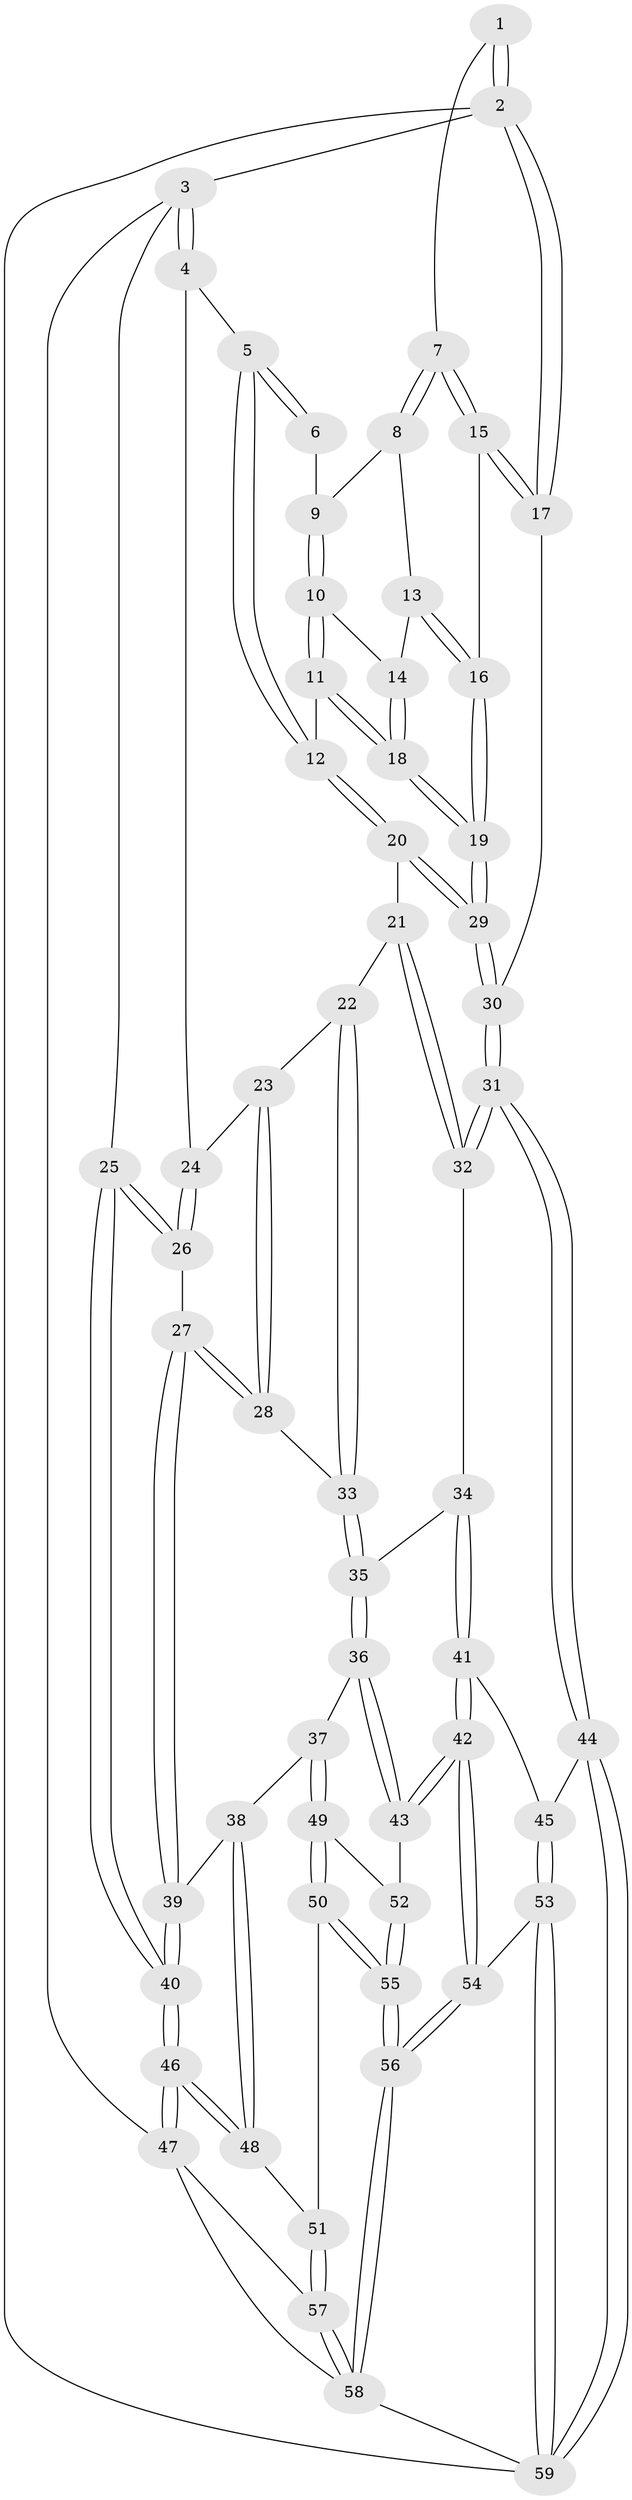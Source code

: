 // coarse degree distribution, {4: 0.65, 3: 0.25, 5: 0.05, 2: 0.05}
// Generated by graph-tools (version 1.1) at 2025/38/03/04/25 23:38:26]
// undirected, 59 vertices, 144 edges
graph export_dot {
  node [color=gray90,style=filled];
  1 [pos="+1+0"];
  2 [pos="+1+0"];
  3 [pos="+0+0"];
  4 [pos="+0.35391353905334544+0"];
  5 [pos="+0.40847360556492673+0"];
  6 [pos="+0.7114779498647158+0"];
  7 [pos="+0.9357209400028291+0.12406798952037745"];
  8 [pos="+0.8653329427651977+0.07227920357648147"];
  9 [pos="+0.7498955058041352+0"];
  10 [pos="+0.7670183740925808+0.12070282991021458"];
  11 [pos="+0.7015414046390204+0.19478930805669506"];
  12 [pos="+0.6089097415070266+0.21131229756101857"];
  13 [pos="+0.8483565529679752+0.13819918495312317"];
  14 [pos="+0.7852674913332444+0.14407596126952288"];
  15 [pos="+0.9387859051286028+0.12931893383456206"];
  16 [pos="+0.904840708561904+0.29388475010991344"];
  17 [pos="+1+0.030730984170812225"];
  18 [pos="+0.8311813132583071+0.25739094154464276"];
  19 [pos="+0.9019573716531661+0.3352262462981754"];
  20 [pos="+0.624966138903551+0.3428630315606809"];
  21 [pos="+0.6068105326964593+0.35222511428213304"];
  22 [pos="+0.5031505668967633+0.37891239613477834"];
  23 [pos="+0.3340472372130052+0.03766159152606604"];
  24 [pos="+0.3431790146777625+0"];
  25 [pos="+0+0.28190545852080934"];
  26 [pos="+0+0.27210849290595546"];
  27 [pos="+0.23049441785860625+0.40000848192325344"];
  28 [pos="+0.2384531252106326+0.394606626024749"];
  29 [pos="+0.9547602833508717+0.5074265403142342"];
  30 [pos="+1+0.6101912213171954"];
  31 [pos="+1+0.6208331602930038"];
  32 [pos="+0.5587659144770514+0.588648258969203"];
  33 [pos="+0.4192839512945955+0.4511081804293379"];
  34 [pos="+0.5306875005866514+0.5937219254930614"];
  35 [pos="+0.46721197338175735+0.559946049728089"];
  36 [pos="+0.33515616075630705+0.6693397910753222"];
  37 [pos="+0.22851207276790148+0.6475511125600464"];
  38 [pos="+0.16404299322418506+0.6017528523170119"];
  39 [pos="+0.14941181419064048+0.5799983199806455"];
  40 [pos="+0+0.6105625937472496"];
  41 [pos="+0.5091264601987124+0.7611112302935737"];
  42 [pos="+0.4346959267385931+0.7972145697444122"];
  43 [pos="+0.4042516767881471+0.778795103919843"];
  44 [pos="+1+0.7128124063751134"];
  45 [pos="+0.6036126728718697+0.7992835514909733"];
  46 [pos="+0+0.6817954186967775"];
  47 [pos="+0+0.8446014306706616"];
  48 [pos="+0.11232347399842961+0.814221948989208"];
  49 [pos="+0.2484851325461359+0.8200142292623779"];
  50 [pos="+0.13147302688182128+0.8715483809336197"];
  51 [pos="+0.12939778133025762+0.8714869553885222"];
  52 [pos="+0.27053678315045304+0.8322912059713361"];
  53 [pos="+0.5027040023593496+1"];
  54 [pos="+0.4218687612405779+1"];
  55 [pos="+0.3326640513831043+1"];
  56 [pos="+0.4164170441929375+1"];
  57 [pos="+0.08088106993613076+0.9249903226868835"];
  58 [pos="+0.15560398648228368+1"];
  59 [pos="+1+1"];
  1 -- 2;
  1 -- 2;
  1 -- 7;
  2 -- 3;
  2 -- 17;
  2 -- 17;
  2 -- 59;
  3 -- 4;
  3 -- 4;
  3 -- 25;
  3 -- 47;
  4 -- 5;
  4 -- 24;
  5 -- 6;
  5 -- 6;
  5 -- 12;
  5 -- 12;
  6 -- 9;
  7 -- 8;
  7 -- 8;
  7 -- 15;
  7 -- 15;
  8 -- 9;
  8 -- 13;
  9 -- 10;
  9 -- 10;
  10 -- 11;
  10 -- 11;
  10 -- 14;
  11 -- 12;
  11 -- 18;
  11 -- 18;
  12 -- 20;
  12 -- 20;
  13 -- 14;
  13 -- 16;
  13 -- 16;
  14 -- 18;
  14 -- 18;
  15 -- 16;
  15 -- 17;
  15 -- 17;
  16 -- 19;
  16 -- 19;
  17 -- 30;
  18 -- 19;
  18 -- 19;
  19 -- 29;
  19 -- 29;
  20 -- 21;
  20 -- 29;
  20 -- 29;
  21 -- 22;
  21 -- 32;
  21 -- 32;
  22 -- 23;
  22 -- 33;
  22 -- 33;
  23 -- 24;
  23 -- 28;
  23 -- 28;
  24 -- 26;
  24 -- 26;
  25 -- 26;
  25 -- 26;
  25 -- 40;
  25 -- 40;
  26 -- 27;
  27 -- 28;
  27 -- 28;
  27 -- 39;
  27 -- 39;
  28 -- 33;
  29 -- 30;
  29 -- 30;
  30 -- 31;
  30 -- 31;
  31 -- 32;
  31 -- 32;
  31 -- 44;
  31 -- 44;
  32 -- 34;
  33 -- 35;
  33 -- 35;
  34 -- 35;
  34 -- 41;
  34 -- 41;
  35 -- 36;
  35 -- 36;
  36 -- 37;
  36 -- 43;
  36 -- 43;
  37 -- 38;
  37 -- 49;
  37 -- 49;
  38 -- 39;
  38 -- 48;
  38 -- 48;
  39 -- 40;
  39 -- 40;
  40 -- 46;
  40 -- 46;
  41 -- 42;
  41 -- 42;
  41 -- 45;
  42 -- 43;
  42 -- 43;
  42 -- 54;
  42 -- 54;
  43 -- 52;
  44 -- 45;
  44 -- 59;
  44 -- 59;
  45 -- 53;
  45 -- 53;
  46 -- 47;
  46 -- 47;
  46 -- 48;
  46 -- 48;
  47 -- 57;
  47 -- 58;
  48 -- 51;
  49 -- 50;
  49 -- 50;
  49 -- 52;
  50 -- 51;
  50 -- 55;
  50 -- 55;
  51 -- 57;
  51 -- 57;
  52 -- 55;
  52 -- 55;
  53 -- 54;
  53 -- 59;
  53 -- 59;
  54 -- 56;
  54 -- 56;
  55 -- 56;
  55 -- 56;
  56 -- 58;
  56 -- 58;
  57 -- 58;
  57 -- 58;
  58 -- 59;
}
